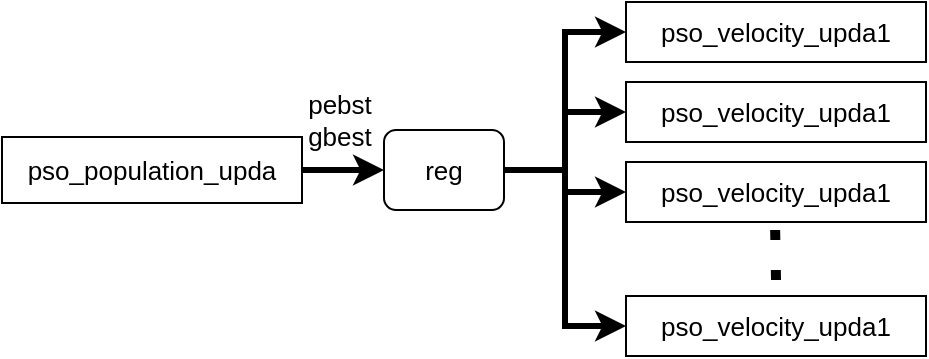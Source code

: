 <mxfile version="15.8.4" type="device"><diagram id="xwLeXyHsqUVp5_6tqEyU" name="第 1 页"><mxGraphModel dx="760" dy="597" grid="1" gridSize="10" guides="1" tooltips="1" connect="1" arrows="1" fold="1" page="0" pageScale="1" pageWidth="1654" pageHeight="2336" math="0" shadow="0"><root><mxCell id="0"/><mxCell id="1" parent="0"/><mxCell id="oXtq1HsktNk9esh81bWM-16" style="edgeStyle=orthogonalEdgeStyle;rounded=0;orthogonalLoop=1;jettySize=auto;html=1;exitX=1;exitY=0.5;exitDx=0;exitDy=0;entryX=0;entryY=0.5;entryDx=0;entryDy=0;fontSize=13;strokeWidth=3;" edge="1" parent="1" source="oXtq1HsktNk9esh81bWM-1" target="oXtq1HsktNk9esh81bWM-2"><mxGeometry relative="1" as="geometry"/></mxCell><mxCell id="oXtq1HsktNk9esh81bWM-1" value="&lt;font style=&quot;font-size: 13px&quot;&gt;pso_population_upda&lt;/font&gt;" style="rounded=0;whiteSpace=wrap;html=1;" vertex="1" parent="1"><mxGeometry x="168" y="357.5" width="150" height="33" as="geometry"/></mxCell><mxCell id="oXtq1HsktNk9esh81bWM-10" style="edgeStyle=orthogonalEdgeStyle;rounded=0;orthogonalLoop=1;jettySize=auto;html=1;exitX=1;exitY=0.5;exitDx=0;exitDy=0;entryX=0;entryY=0.5;entryDx=0;entryDy=0;fontSize=13;strokeWidth=3;" edge="1" parent="1" source="oXtq1HsktNk9esh81bWM-2" target="oXtq1HsktNk9esh81bWM-4"><mxGeometry relative="1" as="geometry"/></mxCell><mxCell id="oXtq1HsktNk9esh81bWM-20" style="edgeStyle=orthogonalEdgeStyle;rounded=0;orthogonalLoop=1;jettySize=auto;html=1;exitX=1;exitY=0.5;exitDx=0;exitDy=0;entryX=0;entryY=0.5;entryDx=0;entryDy=0;fontSize=13;strokeWidth=3;" edge="1" parent="1" source="oXtq1HsktNk9esh81bWM-2" target="oXtq1HsktNk9esh81bWM-17"><mxGeometry relative="1" as="geometry"/></mxCell><mxCell id="oXtq1HsktNk9esh81bWM-21" style="edgeStyle=orthogonalEdgeStyle;rounded=0;orthogonalLoop=1;jettySize=auto;html=1;exitX=1;exitY=0.5;exitDx=0;exitDy=0;fontSize=13;strokeWidth=3;" edge="1" parent="1" source="oXtq1HsktNk9esh81bWM-2" target="oXtq1HsktNk9esh81bWM-18"><mxGeometry relative="1" as="geometry"/></mxCell><mxCell id="oXtq1HsktNk9esh81bWM-22" style="edgeStyle=orthogonalEdgeStyle;rounded=0;orthogonalLoop=1;jettySize=auto;html=1;exitX=1;exitY=0.5;exitDx=0;exitDy=0;entryX=0;entryY=0.5;entryDx=0;entryDy=0;fontSize=13;strokeWidth=3;" edge="1" parent="1" source="oXtq1HsktNk9esh81bWM-2" target="oXtq1HsktNk9esh81bWM-19"><mxGeometry relative="1" as="geometry"/></mxCell><mxCell id="oXtq1HsktNk9esh81bWM-2" value="reg" style="rounded=1;whiteSpace=wrap;html=1;fontSize=13;" vertex="1" parent="1"><mxGeometry x="359" y="354" width="60" height="40" as="geometry"/></mxCell><mxCell id="oXtq1HsktNk9esh81bWM-4" value="&lt;font style=&quot;font-size: 13px&quot;&gt;pso_velocity_upda1&lt;/font&gt;" style="rounded=0;whiteSpace=wrap;html=1;" vertex="1" parent="1"><mxGeometry x="480" y="290" width="150" height="30" as="geometry"/></mxCell><mxCell id="oXtq1HsktNk9esh81bWM-7" value="" style="endArrow=none;dashed=1;html=1;dashPattern=1 3;strokeWidth=5;rounded=0;fontSize=13;" edge="1" parent="1"><mxGeometry width="50" height="50" relative="1" as="geometry"><mxPoint x="555" y="429" as="sourcePoint"/><mxPoint x="554.5" y="399" as="targetPoint"/></mxGeometry></mxCell><mxCell id="oXtq1HsktNk9esh81bWM-15" value="&amp;nbsp; &amp;nbsp;pebst&amp;nbsp; &amp;nbsp;&lt;br&gt;gbest" style="text;html=1;strokeColor=none;fillColor=none;align=center;verticalAlign=middle;whiteSpace=wrap;rounded=0;fontSize=13;" vertex="1" parent="1"><mxGeometry x="282" y="334" width="110" height="30" as="geometry"/></mxCell><mxCell id="oXtq1HsktNk9esh81bWM-17" value="&lt;font style=&quot;font-size: 13px&quot;&gt;pso_velocity_upda1&lt;/font&gt;" style="rounded=0;whiteSpace=wrap;html=1;" vertex="1" parent="1"><mxGeometry x="480" y="330" width="150" height="30" as="geometry"/></mxCell><mxCell id="oXtq1HsktNk9esh81bWM-18" value="&lt;font style=&quot;font-size: 13px&quot;&gt;pso_velocity_upda1&lt;/font&gt;" style="rounded=0;whiteSpace=wrap;html=1;" vertex="1" parent="1"><mxGeometry x="480" y="370" width="150" height="30" as="geometry"/></mxCell><mxCell id="oXtq1HsktNk9esh81bWM-19" value="&lt;font style=&quot;font-size: 13px&quot;&gt;pso_velocity_upda1&lt;/font&gt;" style="rounded=0;whiteSpace=wrap;html=1;" vertex="1" parent="1"><mxGeometry x="480" y="437" width="150" height="30" as="geometry"/></mxCell></root></mxGraphModel></diagram></mxfile>